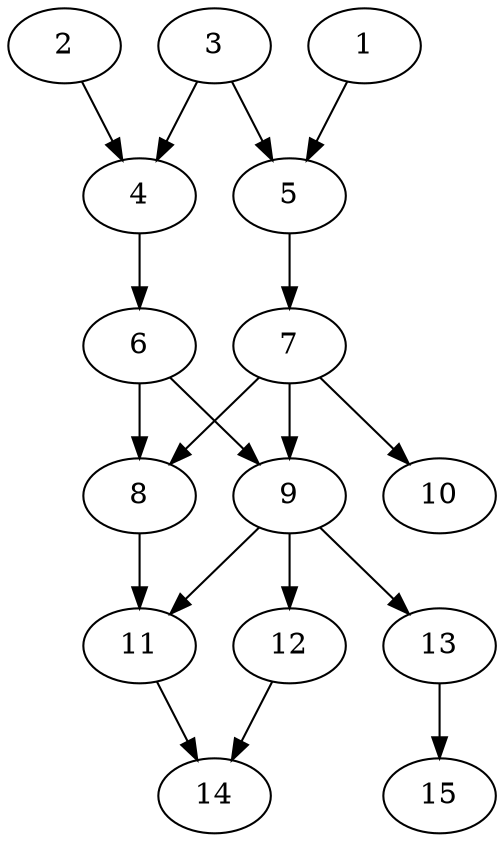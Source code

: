 // DAG automatically generated by daggen at Thu Oct  3 13:59:27 2019
// ./daggen --dot -n 15 --ccr 0.5 --fat 0.5 --regular 0.7 --density 0.7 --mindata 5242880 --maxdata 52428800 
digraph G {
  1 [size="16969728", alpha="0.08", expect_size="8484864"] 
  1 -> 5 [size ="8484864"]
  2 [size="94996480", alpha="0.10", expect_size="47498240"] 
  2 -> 4 [size ="47498240"]
  3 [size="100823040", alpha="0.20", expect_size="50411520"] 
  3 -> 4 [size ="50411520"]
  3 -> 5 [size ="50411520"]
  4 [size="104069120", alpha="0.02", expect_size="52034560"] 
  4 -> 6 [size ="52034560"]
  5 [size="80566272", alpha="0.07", expect_size="40283136"] 
  5 -> 7 [size ="40283136"]
  6 [size="56051712", alpha="0.17", expect_size="28025856"] 
  6 -> 8 [size ="28025856"]
  6 -> 9 [size ="28025856"]
  7 [size="41900032", alpha="0.15", expect_size="20950016"] 
  7 -> 8 [size ="20950016"]
  7 -> 9 [size ="20950016"]
  7 -> 10 [size ="20950016"]
  8 [size="52717568", alpha="0.06", expect_size="26358784"] 
  8 -> 11 [size ="26358784"]
  9 [size="59910144", alpha="0.13", expect_size="29955072"] 
  9 -> 11 [size ="29955072"]
  9 -> 12 [size ="29955072"]
  9 -> 13 [size ="29955072"]
  10 [size="74362880", alpha="0.10", expect_size="37181440"] 
  11 [size="77504512", alpha="0.14", expect_size="38752256"] 
  11 -> 14 [size ="38752256"]
  12 [size="21463040", alpha="0.17", expect_size="10731520"] 
  12 -> 14 [size ="10731520"]
  13 [size="69212160", alpha="0.09", expect_size="34606080"] 
  13 -> 15 [size ="34606080"]
  14 [size="68990976", alpha="0.16", expect_size="34495488"] 
  15 [size="79050752", alpha="0.12", expect_size="39525376"] 
}
